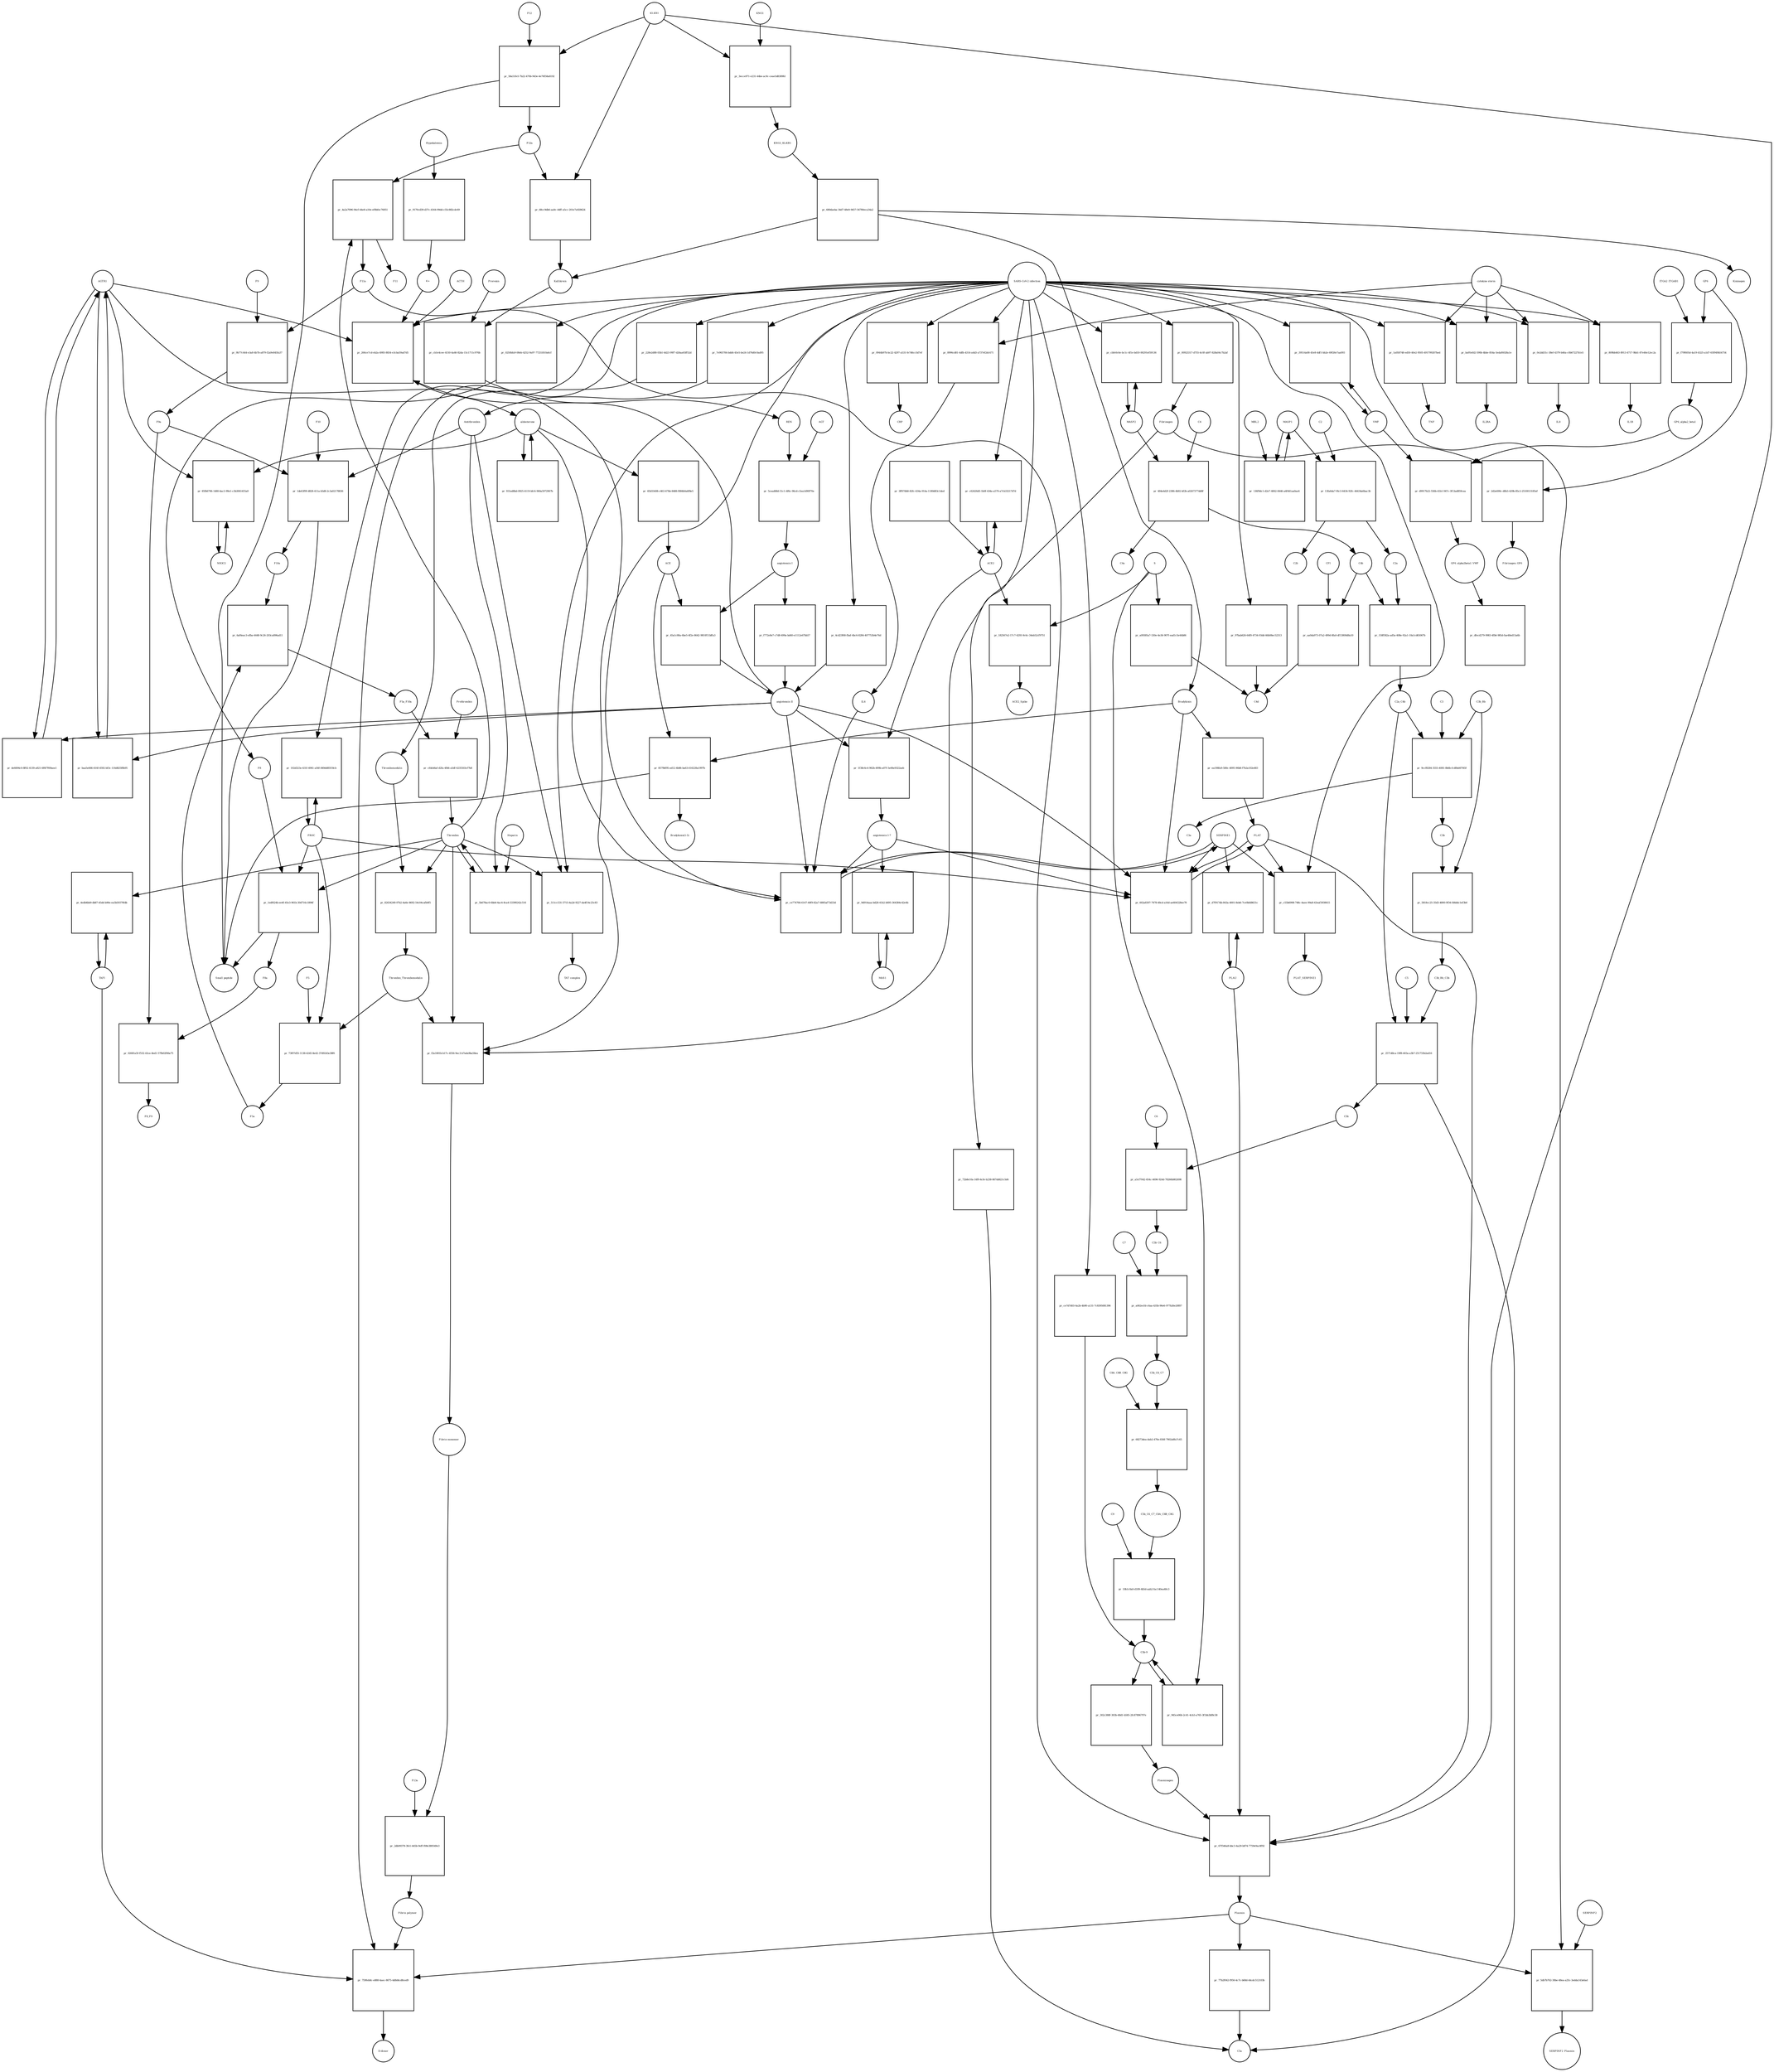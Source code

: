 strict digraph  {
F8 [annotation="urn_miriam_hgnc_3546|urn_miriam_taxonomy_9606", bipartite=0, cls=macromolecule, fontsize=4, label=F8, shape=circle];
"pr_1edf624b-ee4f-45e3-961b-30d716c1896f" [annotation="", bipartite=1, cls=process, fontsize=4, label="pr_1edf624b-ee4f-45e3-961b-30d716c1896f", shape=square];
"Small peptide" [annotation=urn_miriam_mesh_D010446, bipartite=0, cls=macromolecule, fontsize=4, label="Small peptide", shape=circle];
F8a [annotation="urn_miriam_hgnc.symbol_F8|urn_miriam_mesh_D015944|urn_miriam_taxonomy_9606", bipartite=0, cls=macromolecule, fontsize=4, label=F8a, shape=circle];
Thrombin [annotation="urn_miriam_hgnc_3535|urn_miriam_taxonomy_9606", bipartite=0, cls=macromolecule, fontsize=4, label=Thrombin, shape=circle];
PROC [annotation="urn_miriam_hgnc_9451|urn_miriam_taxonomy_9606", bipartite=0, cls=macromolecule, fontsize=4, label=PROC, shape=circle];
AGTR1 [annotation=urn_miriam_hgnc_336, bipartite=0, cls=macromolecule, fontsize=4, label=AGTR1, shape=circle];
"pr_de6694c0-8f02-4139-a821-6f6f7f69aee1" [annotation="", bipartite=1, cls=process, fontsize=4, label="pr_de6694c0-8f02-4139-a821-6f6f7f69aee1", shape=square];
"angiotensin II" [annotation="urn_miriam_obo.chebi_CHEBI%3A2718|urn_miriam_taxonomy_9606", bipartite=0, cls="simple chemical", fontsize=4, label="angiotensin II", shape=circle];
NR3C2 [annotation="", bipartite=0, cls=macromolecule, fontsize=4, label=NR3C2, shape=circle];
"pr_85fb6706-1480-4ac3-99e1-c3b3061455a9" [annotation="", bipartite=1, cls=process, fontsize=4, label="pr_85fb6706-1480-4ac3-99e1-c3b3061455a9", shape=square];
aldosterone [annotation="urn_miriam_obo.chebi_CHEBI%3A27584", bipartite=0, cls="simple chemical", fontsize=4, label=aldosterone, shape=circle];
"pr_931ed8bd-0925-4119-bfc6-960a5972967b" [annotation="", bipartite=1, cls=process, fontsize=4, label="pr_931ed8bd-0925-4119-bfc6-960a5972967b", shape=square];
SERPINE1 [annotation="", bipartite=0, cls=macromolecule, fontsize=4, label=SERPINE1, shape=circle];
"pr_ce774766-6147-40f9-82a7-6885af73d33d" [annotation="", bipartite=1, cls=process, fontsize=4, label="pr_ce774766-6147-40f9-82a7-6885af73d33d", shape=square];
"angiotensin I-7" [annotation="urn_miriam_obo.chebi_CHEBI%3A55438|urn_miriam_taxonomy_9606", bipartite=0, cls="simple chemical", fontsize=4, label="angiotensin I-7", shape=circle];
IL6 [annotation="urn_miriam_hgnc_6018|urn_miriam_taxonomy_9606", bipartite=0, cls=macromolecule, fontsize=4, label=IL6, shape=circle];
"pr_266ce7cd-eb2a-4985-8834-e3cba59ad7d5" [annotation="", bipartite=1, cls=process, fontsize=4, label="pr_266ce7cd-eb2a-4985-8834-e3cba59ad7d5", shape=square];
"SARS-CoV-2 infection" [annotation="urn_miriam_taxonomy_2697049|urn_miriam_mesh_D012327", bipartite=0, cls=phenotype, fontsize=4, label="SARS-CoV-2 infection", shape=circle];
"K+" [annotation="urn_miriam_obo.chebi_CHEBI%3A29103", bipartite=0, cls="simple chemical", fontsize=4, label="K+", shape=circle];
ACTH [annotation=urn_miriam_hgnc_9201, bipartite=0, cls="simple chemical", fontsize=4, label=ACTH, shape=circle];
"pr_4cd23f68-fbaf-4bc6-8284-407753b4e76d" [annotation="", bipartite=1, cls=process, fontsize=4, label="pr_4cd23f68-fbaf-4bc6-8284-407753b4e76d", shape=square];
Bradykinin [annotation="urn_miriam_obo.chebi_CHEBI%3A3165|urn_miriam_taxonomy_9606", bipartite=0, cls=macromolecule, fontsize=4, label=Bradykinin, shape=circle];
"pr_8579bf95-ed12-4b86-ba63-616228a1997b" [annotation="", bipartite=1, cls=process, fontsize=4, label="pr_8579bf95-ed12-4b86-ba63-616228a1997b", shape=square];
"Bradykinin(1-5)" [annotation="urn_miriam_mesh_C079000|urn_miriam_taxonomy_9606", bipartite=0, cls=macromolecule, fontsize=4, label="Bradykinin(1-5)", shape=circle];
ACE [annotation="urn_miriam_hgnc_2707|urn_miriam_taxonomy_9606", bipartite=0, cls=macromolecule, fontsize=4, label=ACE, shape=circle];
"pr_ea198fa9-580c-4095-96b8-f7b2a102e483" [annotation="", bipartite=1, cls=process, fontsize=4, label="pr_ea198fa9-580c-4095-96b8-f7b2a102e483", shape=square];
PLAT [annotation="urn_miriam_hgnc_9051|urn_miriam_taxonomy_9606", bipartite=0, cls=macromolecule, fontsize=4, label=PLAT, shape=circle];
"pr_baa5e666-616f-4592-bf3c-116d825f8b95" [annotation="", bipartite=1, cls=process, fontsize=4, label="pr_baa5e666-616f-4592-bf3c-116d825f8b95", shape=square];
MAS1 [annotation="", bipartite=0, cls=macromolecule, fontsize=4, label=MAS1, shape=circle];
"pr_9d914aaa-bd28-41b2-b695-364384c42e4b" [annotation="", bipartite=1, cls=process, fontsize=4, label="pr_9d914aaa-bd28-41b2-b695-364384c42e4b", shape=square];
Fibrinogen [annotation="urn_miriam_pubmed_19296670|urn_miriam_obo.go_GO%3A0005577|urn_miriam_hgnc_3661|urn_miriam_hgnc_3662|urn_miriam_hgnc_3694|urn_miriam_taxonomy_9606", bipartite=0, cls=complex, fontsize=4, label=Fibrinogen, shape=circle];
"pr_2d2e690c-d0b3-429b-85c2-2510013185ef" [annotation="", bipartite=1, cls=process, fontsize=4, label="pr_2d2e690c-d0b3-429b-85c2-2510013185ef", shape=square];
GP6 [annotation="urn_miriam_hgnc_HGNC%3A14388|urn_miriam_taxonomy_9606", bipartite=0, cls=macromolecule, fontsize=4, label=GP6, shape=circle];
Fibrinogen_GP6 [annotation="urn_miriam_pubmed_19296670|urn_miriam_obo.go_GO%3A0005577|urn_miriam_hgnc_HGNC%3A14388|urn_miriam_taxonomy_9606", bipartite=0, cls=complex, fontsize=4, label=Fibrinogen_GP6, shape=circle];
GP6_alpha2_beta1 [annotation="urn_miriam_pubmed_25051961|urn_miriam_taxonomy_10090|urn_miriam_hgnc_14338|urn_miriam_hgnc_6137|urn_miriam_hgnc_6153", bipartite=0, cls=complex, fontsize=4, label=GP6_alpha2_beta1, shape=circle];
"pr_d9917b22-556b-41b1-947c-3f13ad859cea" [annotation="", bipartite=1, cls=process, fontsize=4, label="pr_d9917b22-556b-41b1-947c-3f13ad859cea", shape=square];
VWF [annotation="urn_miriam_hgnc_12726|urn_miriam_taxonomy_9606", bipartite=0, cls=macromolecule, fontsize=4, label=VWF, shape=circle];
GP6_alpha2beta1_VWF [annotation="urn_miriam_pubmed_25051961|urn_miriam_taxonomy_10090|urn_miriam_hgnc_14338|urn_miriam_hgnc_6137|urn_miriam_hgnc_6153|urn_miriam_hgnc_12726", bipartite=0, cls=complex, fontsize=4, label=GP6_alpha2beta1_VWF, shape=circle];
"pr_f79f605d-4a19-4325-a1d7-65f949b54754" [annotation="", bipartite=1, cls=process, fontsize=4, label="pr_f79f605d-4a19-4325-a1d7-65f949b54754", shape=square];
ITGA2_ITGAB1 [annotation="urn_miriam_intact_EBI-16428357|urn_miriam_hgnc_6137|urn_miriam_hgnc_6153|urn_miriam_taxonomy_9606", bipartite=0, cls=complex, fontsize=4, label=ITGA2_ITGAB1, shape=circle];
"pr_dfecd279-9983-4fb6-985d-fae48ed15a6b" [annotation="", bipartite=1, cls="omitted process", fontsize=4, label="pr_dfecd279-9983-4fb6-985d-fae48ed15a6b", shape=square];
"Fibrin polymer" [annotation="urn_miriam_mesh_C465961|urn_miriam_taxonomy_9606", bipartite=0, cls=macromolecule, fontsize=4, label="Fibrin polymer", shape=circle];
"pr_759feb8c-e888-4aec-8675-4d8d4cd8ced9" [annotation="", bipartite=1, cls=process, fontsize=4, label="pr_759feb8c-e888-4aec-8675-4d8d4cd8ced9", shape=square];
"D-dimer" [annotation="urn_miriam_pubmed_19008457|urn_miriam_mesh_C036309|urn_miriam_taxonomy_9606", bipartite=0, cls=macromolecule, fontsize=4, label="D-dimer", shape=circle];
Plasmin [annotation="urn_miriam_hgnc.symbol_PLG|urn_miriam_mesh_D005341|urn_miriam_brenda_3.4.21.7|urn_miriam_taxonomy_9606", bipartite=0, cls=macromolecule, fontsize=4, label=Plasmin, shape=circle];
TAFI [annotation="urn_miriam_hgnc_1546|urn_miriam_taxonomy_9606", bipartite=0, cls=macromolecule, fontsize=4, label=TAFI, shape=circle];
"Fibrin monomer" [annotation="urn_miriam_mesh_C011468|urn_miriam_taxonomy_9606", bipartite=0, cls=macromolecule, fontsize=4, label="Fibrin monomer", shape=circle];
"pr_2db09378-3fe1-445b-9eff-f08e380549e3" [annotation="", bipartite=1, cls=process, fontsize=4, label="pr_2db09378-3fe1-445b-9eff-f08e380549e3", shape=square];
F13a [annotation="urn_miriam_hgnc.symbol_F13|urn_miriam_mesh_D026122|urn_miriam_brenda_2.3.2.13|urn_miriam_taxonomy_9606", bipartite=0, cls=macromolecule, fontsize=4, label=F13a, shape=circle];
"pr_1a058748-ed50-40e2-9505-491799207bed" [annotation="", bipartite=1, cls=process, fontsize=4, label="pr_1a058748-ed50-40e2-9505-491799207bed", shape=square];
TNF [annotation="urn_miriam_hgnc_11892|urn_miriam_taxonomy_9606", bipartite=0, cls=macromolecule, fontsize=4, label=TNF, shape=circle];
"cytokine storm" [annotation="urn_miriam_pubmed_2504360|urn_miriam_taxonomy_9606", bipartite=0, cls=phenotype, fontsize=4, label="cytokine storm", shape=circle];
"pr_77b2f042-f956-4c7c-b68d-44cdc512103b" [annotation="", bipartite=1, cls=process, fontsize=4, label="pr_77b2f042-f956-4c7c-b68d-44cdc512103b", shape=square];
C5a [annotation="urn_miriam_hgnc.symbol_C5|urn_miriam_mesh_D015936|urn_miriam_taxonomy_9606", bipartite=0, cls=macromolecule, fontsize=4, label=C5a, shape=circle];
"pr_302c388f-303b-48d1-b585-2fc87896797e" [annotation="", bipartite=1, cls=process, fontsize=4, label="pr_302c388f-303b-48d1-b585-2fc87896797e", shape=square];
Plasminogen [annotation="urn_miriam_hgnc_9071|urn_miriam_taxonomy_9606", bipartite=0, cls=macromolecule, fontsize=4, label=Plasminogen, shape=circle];
"C5b-9" [annotation="urn_miriam_obo.go_GO%3A0005579|urn_miriam_mesh_D015938|urn_miriam_mesh_D050776|urn_miriam_hgnc_1339|urn_miriam_hgnc_1346|urn_miriam_hgnc_1352|urn_miriam_hgnc_1353|urn_miriam_hgnc_1354|urn_miriam_hgnc_1358|urn_miriam_taxonomy_9606", bipartite=0, cls=complex, fontsize=4, label="C5b-9", shape=circle];
C2 [annotation="urn_miriam_hgnc_1248|urn_miriam_taxonomy_9606", bipartite=0, cls=macromolecule, fontsize=4, label=C2, shape=circle];
"pr_13fa6da7-f6c3-4434-92fc-44434a6bac3b" [annotation="", bipartite=1, cls=process, fontsize=4, label="pr_13fa6da7-f6c3-4434-92fc-44434a6bac3b", shape=square];
C2a [annotation="urn_miriam_hgnc.symbol_C2|urn_miriam_mesh_D050678|urn_miriam_taxonomy_9606", bipartite=0, cls=macromolecule, fontsize=4, label=C2a, shape=circle];
C2b [annotation="urn_miriam_hgnc.symbol_C2|urn_miriam_mesh_D050679|urn_miriam_taxonomy_9606", bipartite=0, cls=macromolecule, fontsize=4, label=C2b, shape=circle];
MASP1 [annotation="urn_miriam_hgnc_6901|urn_miriam_taxonomy_9606", bipartite=0, cls=macromolecule, fontsize=4, label=MASP1, shape=circle];
"pr_ba95efd2-590b-4bbe-854a-5edaf6028a1e" [annotation="", bipartite=1, cls=process, fontsize=4, label="pr_ba95efd2-590b-4bbe-854a-5edaf6028a1e", shape=square];
IL2RA [annotation="urn_miriam_hgnc_6008|urn_miriam_taxonomy_9606", bipartite=0, cls=macromolecule, fontsize=4, label=IL2RA, shape=circle];
"pr_0e2dd31c-38ef-4379-b46a-c0b67227b1e5" [annotation="", bipartite=1, cls=process, fontsize=4, label="pr_0e2dd31c-38ef-4379-b46a-c0b67227b1e5", shape=square];
IL8 [annotation="urn_miriam_hgnc_6025|urn_miriam_taxonomy_9606", bipartite=0, cls=macromolecule, fontsize=4, label=IL8, shape=circle];
"pr_72b8e10a-16f9-4cfe-b238-867dd621c5d4" [annotation="", bipartite=1, cls=process, fontsize=4, label="pr_72b8e10a-16f9-4cfe-b238-867dd621c5d4", shape=square];
"pr_8996cd81-4dfb-4314-a4d3-a737ef2dc471" [annotation="", bipartite=1, cls=process, fontsize=4, label="pr_8996cd81-4dfb-4314-a4d3-a737ef2dc471", shape=square];
"pr_809bb463-8913-4717-9bb1-87e46e12ec2a" [annotation="", bipartite=1, cls=process, fontsize=4, label="pr_809bb463-8913-4717-9bb1-87e46e12ec2a", shape=square];
IL1B [annotation="urn_miriam_hgnc_5992|urn_miriam_taxonomy_9606", bipartite=0, cls=macromolecule, fontsize=4, label=IL1B, shape=circle];
Prorenin [annotation="urn_miriam_hgnc_9958|urn_miriam_taxonomy_9606", bipartite=0, cls=macromolecule, fontsize=4, label=Prorenin, shape=circle];
"pr_cb1e4cee-4150-4a46-82da-15c1711c976b" [annotation="", bipartite=1, cls=process, fontsize=4, label="pr_cb1e4cee-4150-4a46-82da-15c1711c976b", shape=square];
REN [annotation="urn_miriam_hgnc.symbol_REN|urn_miriam_taxonomy_9606", bipartite=0, cls=macromolecule, fontsize=4, label=REN, shape=circle];
Kallikrein [annotation="urn_miriam_hgnc.symbol_KLKB1|urn_miriam_mesh_D020842|urn_miriam_brenda_3.4.21.34|urn_miriam_taxonomy_9606", bipartite=0, cls=macromolecule, fontsize=4, label=Kallikrein, shape=circle];
KLKB1 [annotation="urn_miriam_hgnc_6371|urn_miriam_taxonomy_9606", bipartite=0, cls=macromolecule, fontsize=4, label=KLKB1, shape=circle];
"pr_68cc9db6-aa0c-44ff-a5cc-201e7a928624" [annotation="", bipartite=1, cls=process, fontsize=4, label="pr_68cc9db6-aa0c-44ff-a5cc-201e7a928624", shape=square];
F12a [annotation="urn_miriam_hgnc.symbol_F12|urn_miriam_mesh_D015956|urn_miriam_brenda_3.4.21.38|urn_miriam_taxonomy_9606", bipartite=0, cls=macromolecule, fontsize=4, label=F12a, shape=circle];
"pr_228e2d88-03b1-4d23-99f7-d26aa65ff52d" [annotation="", bipartite=1, cls=process, fontsize=4, label="pr_228e2d88-03b1-4d23-99f7-d26aa65ff52d", shape=square];
Thrombomodulin [annotation="urn_miriam_hgnc_11784|urn_miriam_taxonomy_9606", bipartite=0, cls=macromolecule, fontsize=4, label=Thrombomodulin, shape=circle];
"pr_5db7b762-30be-48ea-a25c-3edda143a6ad" [annotation="", bipartite=1, cls=process, fontsize=4, label="pr_5db7b762-30be-48ea-a25c-3edda143a6ad", shape=square];
SERPINF2 [annotation="urn_miriam_hgnc_9075|urn_miriam_taxonomy_9606", bipartite=0, cls=macromolecule, fontsize=4, label=SERPINF2, shape=circle];
SERPINF2_Plasmin [annotation="urn_miriam_pubmed_2437112|urn_miriam_biogrid_314240|urn_miriam_hgnc_9075|urn_miriam_mesh_D005341|urn_miriam_taxonomy_9606", bipartite=0, cls=complex, fontsize=4, label=SERPINF2_Plasmin, shape=circle];
"pr_97bab626-64f0-4734-93dd-66b08ec52313" [annotation="", bipartite=1, cls=process, fontsize=4, label="pr_97bab626-64f0-4734-93dd-66b08ec52313", shape=square];
C4d [annotation="urn_miriam_hgnc.symbol_C4b|urn_miriam_mesh_C032261|urn_miriam_taxonomy_9606", bipartite=0, cls=macromolecule, fontsize=4, label=C4d, shape=circle];
"pr_ce7d7d03-6a2b-4b90-a131-7c8395081396" [annotation="", bipartite=1, cls=process, fontsize=4, label="pr_ce7d7d03-6a2b-4b90-a131-7c8395081396", shape=square];
"pr_102d323e-431f-4961-a56f-849dd85f18cb" [annotation="", bipartite=1, cls=process, fontsize=4, label="pr_102d323e-431f-4961-a56f-849dd85f18cb", shape=square];
"pr_39514a08-45e8-4df1-bb2e-69f26e7aa093" [annotation="", bipartite=1, cls=process, fontsize=4, label="pr_39514a08-45e8-4df1-bb2e-69f26e7aa093", shape=square];
"pr_0944b97b-bc22-4297-a531-fe7d6cc5d7ef" [annotation="", bipartite=1, cls=process, fontsize=4, label="pr_0944b97b-bc22-4297-a531-fe7d6cc5d7ef", shape=square];
CRP [annotation="urn_miriam_hgnc_2367|urn_miriam_taxonomy_9606", bipartite=0, cls=macromolecule, fontsize=4, label=CRP, shape=circle];
"pr_945ce06b-2c41-4cb3-a765-3f1bb3bf8c58" [annotation="", bipartite=1, cls=process, fontsize=4, label="pr_945ce06b-2c41-4cb3-a765-3f1bb3bf8c58", shape=square];
S [annotation="urn_miriam_uniprot_P0DTC2|urn_miriam_uniprot_P59594|urn_miriam_taxonomy_2697049", bipartite=0, cls=macromolecule, fontsize=4, label=S, shape=circle];
"pr_a09385a7-530e-4e36-907f-ead1c5e44b86" [annotation="", bipartite=1, cls=process, fontsize=4, label="pr_a09385a7-530e-4e36-907f-ead1c5e44b86", shape=square];
"pr_1f38c6c4-962b-499b-a07f-5e06e9322aeb" [annotation="", bipartite=1, cls=process, fontsize=4, label="pr_1f38c6c4-962b-499b-a07f-5e06e9322aeb", shape=square];
ACE2 [annotation="urn_miriam_hgnc_13557|urn_miriam_taxonomy_9606", bipartite=0, cls=macromolecule, fontsize=4, label=ACE2, shape=circle];
"pr_3ff07db8-82fc-434a-914a-1180d83c1ded" [annotation="", bipartite=1, cls=process, fontsize=4, label="pr_3ff07db8-82fc-434a-914a-1180d83c1ded", shape=square];
"pr_182567e2-17c7-4293-9c6c-34eb52cf9751" [annotation="", bipartite=1, cls=process, fontsize=4, label="pr_182567e2-17c7-4293-9c6c-34eb52cf9751", shape=square];
ACE2_Spike [annotation="urn_miriam_pdb_6CS2|urn_miriam_hgnc_13557|urn_miriam_uniprot_P0DTC2|urn_miriam_taxonomy_9606|urn_miriam_taxonomy_2697049", bipartite=0, cls=complex, fontsize=4, label=ACE2_Spike, shape=circle];
"pr_c62426d5-1b0f-434e-a570-a7cb33217d7d" [annotation="", bipartite=1, cls=process, fontsize=4, label="pr_c62426d5-1b0f-434e-a570-a7cb33217d7d", shape=square];
"pr_7e965784-bdd4-45e5-be24-1d76d0c0ad95" [annotation="", bipartite=1, cls=process, fontsize=4, label="pr_7e965784-bdd4-45e5-be24-1d76d0c0ad95", shape=square];
Antithrombin [annotation="urn_miriam_hgnc_775|urn_miriam_taxonomy_9606", bipartite=0, cls=macromolecule, fontsize=4, label=Antithrombin, shape=circle];
"pr_0250bfa9-08eb-4252-9a97-77251810a6cf" [annotation="", bipartite=1, cls=process, fontsize=4, label="pr_0250bfa9-08eb-4252-9a97-77251810a6cf", shape=square];
C4b [annotation="urn_miriam_hgnc_1324|urn_miriam_taxonomy_9606", bipartite=0, cls=macromolecule, fontsize=4, label=C4b, shape=circle];
"pr_aa0da973-07a2-499d-8fa0-df13800d8a10" [annotation="", bipartite=1, cls=process, fontsize=4, label="pr_aa0da973-07a2-499d-8fa0-df13800d8a10", shape=square];
CFI [annotation="urn_miriam_hgnc_2771|urn_miriam_taxonomy_9606", bipartite=0, cls=macromolecule, fontsize=4, label=CFI, shape=circle];
C3b [annotation="urn_miriam_hgnc.symbol_C3|urn_miriam_mesh_D003179|urn_miriam_taxonomy_9606", bipartite=0, cls=macromolecule, fontsize=4, label=C3b, shape=circle];
"pr_5818cc25-35d3-4800-9f34-fd6ddc1ef3b0" [annotation="", bipartite=1, cls=process, fontsize=4, label="pr_5818cc25-35d3-4800-9f34-fd6ddc1ef3b0", shape=square];
C3b_Bb [annotation="urn_miriam_pubmed_12440962|urn_miriam_brenda_3.4.21.47|urn_miriam_mesh_D051561|urn_miriam_mesh_D003179|urn_miriam_hgnc_1037|urn_miriam_taxonomy_9606", bipartite=0, cls=complex, fontsize=4, label=C3b_Bb, shape=circle];
C3b_Bb_C3b [annotation="urn_miriam_pubmed_12440962|urn_miriam_brenda_34.4.21.47|urn_miriam_mesh_D051566|urn_miriam_mesh_D003179|urn_miriam_hgnc_1037|urn_miriam_taxonomy_9606", bipartite=0, cls=complex, fontsize=4, label=C3b_Bb_C3b, shape=circle];
"pr_158f582a-ad5a-408e-92a1-10a1cd65067b" [annotation="", bipartite=1, cls=process, fontsize=4, label="pr_158f582a-ad5a-408e-92a1-10a1cd65067b", shape=square];
C2a_C4b [annotation="urn_miriam_mesh_D051574|urn_miriam_brenda_3.4.21.43|urn_miriam_mesh_D050678|urn_miriam_hgnc_1324|urn_miriam_taxonomy_9606", bipartite=0, cls=complex, fontsize=4, label=C2a_C4b, shape=circle];
C4 [annotation="urn_miriam_mesh_D00318|urn_miriam_taxonomy_9606", bipartite=0, cls=macromolecule, fontsize=4, label=C4, shape=circle];
"pr_484e4d2f-2386-4b92-bf2b-a0267377dd8f" [annotation="", bipartite=1, cls=process, fontsize=4, label="pr_484e4d2f-2386-4b92-bf2b-a0267377dd8f", shape=square];
C4a [annotation="urn_miriam_hgnc_1323|urn_miriam_taxonomy_9606", bipartite=0, cls=macromolecule, fontsize=4, label=C4a, shape=circle];
MASP2 [annotation="urn_miriam_hgnc_6902|urn_miriam_taxonomy_9606", bipartite=0, cls=macromolecule, fontsize=4, label=MASP2, shape=circle];
"pr_136f9dc1-d2e7-4062-8446-a4f441aa0ae4" [annotation="", bipartite=1, cls=process, fontsize=4, label="pr_136f9dc1-d2e7-4062-8446-a4f441aa0ae4", shape=square];
MBL2 [annotation="urn_miriam_hgnc_6902|urn_miriam_taxonomy_9606", bipartite=0, cls=macromolecule, fontsize=4, label=MBL2, shape=circle];
"pr_cbfe0c6e-bc1c-4f1e-bd10-00291ef59136" [annotation="", bipartite=1, cls=process, fontsize=4, label="pr_cbfe0c6e-bc1c-4f1e-bd10-00291ef59136", shape=square];
PLAU [annotation="urn_miriam_hgnc_9052|urn_miriam_taxonomy_9606", bipartite=0, cls=macromolecule, fontsize=4, label=PLAU, shape=circle];
"pr_d7f917db-843a-4001-8eb6-7ce0bfd8631c" [annotation="", bipartite=1, cls=process, fontsize=4, label="pr_d7f917db-843a-4001-8eb6-7ce0bfd8631c", shape=square];
C5b_C6_C7_C8A_C8B_C8G [annotation="urn_miriam_pubmed_28630159|urn_miriam_mesh_C042295|urn_miriam_mesh_D050776|urn_miriam_hgnc_1339|urn_miriam_hgnc_1352|urn_miriam_hgnc_1353|urn_miriam_hgnc_1354|urn_miriam_taxonomy_9606", bipartite=0, cls=complex, fontsize=4, label=C5b_C6_C7_C8A_C8B_C8G, shape=circle];
"pr_10b1c0a0-d189-4b5d-aab2-fac140ea40c3" [annotation="", bipartite=1, cls=process, fontsize=4, label="pr_10b1c0a0-d189-4b5d-aab2-fac140ea40c3", shape=square];
C9 [annotation="urn_miriam_hgnc_1358|urn_miriam_taxonomy_9606", bipartite=0, cls=macromolecule, fontsize=4, label=C9, shape=circle];
C5b_C6_C7 [annotation="urn_miriam_pubmed_28630159|urn_miriam_mesh_C037453|urn_miriam_mesh_D050776|urn_miriam_hgnc_1339|urn_miriam_hgnc_1346|urn_miriam_taxonomy_9606", bipartite=0, cls=complex, fontsize=4, label=C5b_C6_C7, shape=circle];
"pr_68273dea-dab2-470e-836f-7902a8fa7c65" [annotation="", bipartite=1, cls=process, fontsize=4, label="pr_68273dea-dab2-470e-836f-7902a8fa7c65", shape=square];
C8A_C8B_C8G [annotation="urn_miriam_mesh_D003185|urn_miriam_hgnc_1353|urn_miriam_hgnc_1352|urn_miriam_hgnc_1354|urn_miriam_taxonomy_9606", bipartite=0, cls=complex, fontsize=4, label=C8A_C8B_C8G, shape=circle];
C5b_C6 [annotation="urn_miriam_mesh_C050974|urn_miriam_mesh_D050776|urn_miriam_hgnc_1339|urn_miriam_taxonomy_9606", bipartite=0, cls=complex, fontsize=4, label=C5b_C6, shape=circle];
"pr_a002ecfd-c6aa-435b-96e6-977b26e20f87" [annotation="", bipartite=1, cls=process, fontsize=4, label="pr_a002ecfd-c6aa-435b-96e6-977b26e20f87", shape=square];
C7 [annotation="urn_miriam_hgnc_HGNC%3A1346|urn_miriam_taxonomy_9606", bipartite=0, cls=macromolecule, fontsize=4, label=C7, shape=circle];
C5b [annotation="urn_miriam_hgnc.symbol_C5|urn_miriam_mesh_D050776|urn_miriam_taxonomy_9606", bipartite=0, cls=macromolecule, fontsize=4, label=C5b, shape=circle];
"pr_a5cf7042-654c-4696-924d-78266b802698" [annotation="", bipartite=1, cls=process, fontsize=4, label="pr_a5cf7042-654c-4696-924d-78266b802698", shape=square];
C6 [annotation="urn_miriam_hgnc_1339|urn_miriam_taxonomy_9606", bipartite=0, cls=macromolecule, fontsize=4, label=C6, shape=circle];
C5 [annotation="urn_miriam_hgnc_1331|urn_miriam_taxonomy_9606", bipartite=0, cls=macromolecule, fontsize=4, label=C5, shape=circle];
"pr_257148ca-19f8-403a-a3b7-251733b2ad16" [annotation="", bipartite=1, cls=process, fontsize=4, label="pr_257148ca-19f8-403a-a3b7-251733b2ad16", shape=square];
C3 [annotation="urn_miriam_hgnc_1318|urn_miriam_taxonomy_9606", bipartite=0, cls=macromolecule, fontsize=4, label=C3, shape=circle];
"pr_9ccf8284-3555-4081-8b6b-fcd0bd47f45f" [annotation="", bipartite=1, cls=process, fontsize=4, label="pr_9ccf8284-3555-4081-8b6b-fcd0bd47f45f", shape=square];
C3a [annotation="urn_miriam_hgnc.symbol_C3|urn_miriam_mesh_D015926|urn_miriam_taxonomy_9606", bipartite=0, cls=macromolecule, fontsize=4, label=C3a, shape=circle];
"pr_82634249-07b2-4a6e-8692-54c04cafb0f5" [annotation="", bipartite=1, cls=process, fontsize=4, label="pr_82634249-07b2-4a6e-8692-54c04cafb0f5", shape=square];
Thrombin_Thrombomodulin [annotation="urn_miriam_pubmed_6282863|urn_miriam_taxonomy_9986|urn_miriam_biogrid_283352|urn_miriam_mesh_D013917|urn_miriam_hgnc_11784", bipartite=0, cls=complex, fontsize=4, label=Thrombin_Thrombomodulin, shape=circle];
"pr_f2a1801b-b17c-4556-9ec3-b7ada9ba58ea" [annotation="", bipartite=1, cls=process, fontsize=4, label="pr_f2a1801b-b17c-4556-9ec3-b7ada9ba58ea", shape=square];
KNG1_KLKB1 [annotation="urn_miriam_pubmed_17598838|urn_miriam_intact_EBI-10087151|urn_miriam_hgnc_6371|urn_miriam_hgnc_6383|urn_miriam_taxonomy_9606", bipartite=0, cls=complex, fontsize=4, label=KNG1_KLKB1, shape=circle];
"pr_680daeba-34d7-48e9-9457-56780eca34a2" [annotation="", bipartite=1, cls=process, fontsize=4, label="pr_680daeba-34d7-48e9-9457-56780eca34a2", shape=square];
Kininogen [annotation="urn_miriam_hgnc.symbol_KNG1|urn_miriam_mesh_D019679|urn_miriam_taxonomy_9606", bipartite=0, cls=macromolecule, fontsize=4, label=Kininogen, shape=circle];
"pr_00923317-d755-4c0f-ab97-828a04c7b2af" [annotation="", bipartite=1, cls=process, fontsize=4, label="pr_00923317-d755-4c0f-ab97-828a04c7b2af", shape=square];
"angiotensin I" [annotation="urn_miriam_obo.chebi_CHEBI%3A2718|urn_miriam_taxonomy_9606", bipartite=0, cls="simple chemical", fontsize=4, label="angiotensin I", shape=circle];
"pr_f772e8e7-c7d8-499a-bd40-e1112e67bb57" [annotation="", bipartite=1, cls=process, fontsize=4, label="pr_f772e8e7-c7d8-499a-bd40-e1112e67bb57", shape=square];
"pr_c55b6998-748c-4aee-99a8-43eaf3938615" [annotation="", bipartite=1, cls=process, fontsize=4, label="pr_c55b6998-748c-4aee-99a8-43eaf3938615", shape=square];
PLAT_SERPINE1 [annotation="urn_miriam_pubmed_22449964|urn_miriam_intact_EBI-7800882|urn_miriam_hgnc_9051|urn_miriam_hgnc_8593|urn_miriam_taxonomy_9606", bipartite=0, cls=complex, fontsize=4, label=PLAT_SERPINE1, shape=circle];
"pr_4edb4bb9-db87-45dd-b90e-ea5b59370fdb" [annotation="", bipartite=1, cls=process, fontsize=4, label="pr_4edb4bb9-db87-45dd-b90e-ea5b59370fdb", shape=square];
"pr_602a8307-7478-48cd-a16d-ae604328ee78" [annotation="", bipartite=1, cls=process, fontsize=4, label="pr_602a8307-7478-48cd-a16d-ae604328ee78", shape=square];
"pr_511cc531-5715-4a2d-9227-da4f14c25c83" [annotation="", bipartite=1, cls=process, fontsize=4, label="pr_511cc531-5715-4a2d-9227-da4f14c25c83", shape=square];
"TAT complex" [annotation="urn_miriam_pubmed_22930518|urn_miriam_mesh_C046193|urn_miriam_mesh_D013917|urn_miriam_hgnc_775|urn_miriam_taxonomy_9606", bipartite=0, cls=complex, fontsize=4, label="TAT complex", shape=circle];
"pr_67f546a8-bbc3-4a29-b874-7759e9ac8f92" [annotation="", bipartite=1, cls=process, fontsize=4, label="pr_67f546a8-bbc3-4a29-b874-7759e9ac8f92", shape=square];
F11a [annotation="urn_miriam_hgnc.symbol_F11|urn_miriam_mesh_D015945|urn_miriam_brenda_3.4.21.27|urn_miriam_taxonomy_9606", bipartite=0, cls=macromolecule, fontsize=4, label=F11a, shape=circle];
"pr_5b678ac0-6bb4-4ac4-8ca4-53399242c516" [annotation="", bipartite=1, cls=process, fontsize=4, label="pr_5b678ac0-6bb4-4ac4-8ca4-53399242c516", shape=square];
Heparin [annotation="urn_miriam_pubmed_708377|urn_miriam_obo.chebi_CHEBI%3A28304|urn_miriam_taxonomy_9606", bipartite=0, cls="simple chemical", fontsize=4, label=Heparin, shape=circle];
Prothrombin [annotation="urn_miriam_hgnc_3535|urn_miriam_taxonomy_9606", bipartite=0, cls=macromolecule, fontsize=4, label=Prothrombin, shape=circle];
"pr_cfdeb6af-d2fa-4fb6-a5df-6235503cf7b8" [annotation="", bipartite=1, cls=process, fontsize=4, label="pr_cfdeb6af-d2fa-4fb6-a5df-6235503cf7b8", shape=square];
F5a_F10a [annotation="urn_miriam_pubmed_2303476|urn_miriam_mesh_C022475|urn_miriam_mesh_D15943|urn_miriam_mesh_D015951|urn_miriam_taxonomy_9606", bipartite=0, cls=complex, fontsize=4, label=F5a_F10a, shape=circle];
F10a [annotation="urn_miriam_hgnc.symbol_F10|urn_miriam_mesh_D015951|urn_miriam_brenda_3.4.21.6|urn_miriam_taxonomy_9606", bipartite=0, cls=macromolecule, fontsize=4, label=F10a, shape=circle];
"pr_6af6eac3-efba-4448-9c26-203ca896ad11" [annotation="", bipartite=1, cls=process, fontsize=4, label="pr_6af6eac3-efba-4448-9c26-203ca896ad11", shape=square];
F5a [annotation="urn_miriam_hgnc.symbol_F5|urn_miriam_mesh_D015943|urn_miriam_taxonomy_9606", bipartite=0, cls=macromolecule, fontsize=4, label=F5a, shape=circle];
F5 [annotation="urn_miriam_hgnc_3541|urn_miriam_taxonomy_9606", bipartite=0, cls=macromolecule, fontsize=4, label=F5, shape=circle];
"pr_73f07d55-1138-4245-8e42-37d9243e38f6" [annotation="", bipartite=1, cls=process, fontsize=4, label="pr_73f07d55-1138-4245-8e42-37d9243e38f6", shape=square];
F9a [annotation="urn_miriam_hgnc.symbol_F9|urn_miriam_mesh_D015949|urn_miriam_taxonomy_9606", bipartite=0, cls=macromolecule, fontsize=4, label=F9a, shape=circle];
"pr_02681a5f-f532-43ce-8ed1-57fb02f06a75" [annotation="", bipartite=1, cls=process, fontsize=4, label="pr_02681a5f-f532-43ce-8ed1-57fb02f06a75", shape=square];
F8_F9 [annotation="urn_miriam_pubmed_22471307|urn_miriam_hgnc_3546|urn_miriam_hgnc_35531|urn_miriam_intact_EBI-11621595|urn_miriam_taxonomy_9606", bipartite=0, cls=complex, fontsize=4, label=F8_F9, shape=circle];
F9 [annotation="urn_miriam_hgnc_35531|urn_miriam_taxonomy_9606", bipartite=0, cls=macromolecule, fontsize=4, label=F9, shape=circle];
"pr_9b77c444-e3a8-4b7b-a879-f2a9e845fa37" [annotation="", bipartite=1, cls=process, fontsize=4, label="pr_9b77c444-e3a8-4b7b-a879-f2a9e845fa37", shape=square];
"pr_3ecce971-e231-44be-ac9c-ceae5d8389fd" [annotation="", bipartite=1, cls=process, fontsize=4, label="pr_3ecce971-e231-44be-ac9c-ceae5d8389fd", shape=square];
KNG1 [annotation="urn_miriam_hgnc.symbol_6383|urn_miriam_taxonomy_9606", bipartite=0, cls=macromolecule, fontsize=4, label=KNG1, shape=circle];
"pr_4a2a7096-94cf-44e8-a10e-ef0bfec76051" [annotation="", bipartite=1, cls=process, fontsize=4, label="pr_4a2a7096-94cf-44e8-a10e-ef0bfec76051", shape=square];
F11 [annotation="urn_miriam_hgnc_3529|urn_miriam_taxonomy_9606", bipartite=0, cls=macromolecule, fontsize=4, label=F11, shape=circle];
F12 [annotation="urn_miriam_hgnc_3530|urn_miriam_taxonomy_9606", bipartite=0, cls=macromolecule, fontsize=4, label=F12, shape=circle];
"pr_58a51fe5-7b22-470b-943e-4e76f58a8192" [annotation="", bipartite=1, cls=process, fontsize=4, label="pr_58a51fe5-7b22-470b-943e-4e76f58a8192", shape=square];
"pr_45a1c80a-6be5-4f2e-8642-9810f11bffa3" [annotation="", bipartite=1, cls=process, fontsize=4, label="pr_45a1c80a-6be5-4f2e-8642-9810f11bffa3", shape=square];
F10 [annotation="urn_miriam_hgnc_3528|urn_miriam_taxonomy_9606", bipartite=0, cls=macromolecule, fontsize=4, label=F10, shape=circle];
"pr_1de63f9f-d828-411a-b5d8-2c3a02178836" [annotation="", bipartite=1, cls=process, fontsize=4, label="pr_1de63f9f-d828-411a-b5d8-2c3a02178836", shape=square];
AGT [annotation="urn_miriam_hgnc_333|urn_miriam_taxonomy_9606", bipartite=0, cls=macromolecule, fontsize=4, label=AGT, shape=circle];
"pr_5cead68d-51c1-4f6c-96cd-c5ea1d90f70e" [annotation="", bipartite=1, cls=process, fontsize=4, label="pr_5cead68d-51c1-4f6c-96cd-c5ea1d90f70e", shape=square];
"pr_45b55408-c463-47bb-8488-f884b0a6f8e5" [annotation="", bipartite=1, cls=process, fontsize=4, label="pr_45b55408-c463-47bb-8488-f884b0a6f8e5", shape=square];
"pr_9170cd39-d37c-4164-99dd-c55c882cdc69" [annotation="", bipartite=1, cls=process, fontsize=4, label="pr_9170cd39-d37c-4164-99dd-c55c882cdc69", shape=square];
Hypokalemia [annotation="urn_miriam_mesh_D007008|urn_miriam_taxonomy_9606", bipartite=0, cls=phenotype, fontsize=4, label=Hypokalemia, shape=circle];
F8 -> "pr_1edf624b-ee4f-45e3-961b-30d716c1896f"  [annotation="", interaction_type=consumption];
"pr_1edf624b-ee4f-45e3-961b-30d716c1896f" -> "Small peptide"  [annotation="", interaction_type=production];
"pr_1edf624b-ee4f-45e3-961b-30d716c1896f" -> F8a  [annotation="", interaction_type=production];
F8a -> "pr_02681a5f-f532-43ce-8ed1-57fb02f06a75"  [annotation="", interaction_type=consumption];
Thrombin -> "pr_1edf624b-ee4f-45e3-961b-30d716c1896f"  [annotation="urn_miriam_pubmed_15746105|urn_miriam_taxonomy_9606", interaction_type=catalysis];
Thrombin -> "pr_82634249-07b2-4a6e-8692-54c04cafb0f5"  [annotation="", interaction_type=consumption];
Thrombin -> "pr_f2a1801b-b17c-4556-9ec3-b7ada9ba58ea"  [annotation="urn_miriam_pubmed_6282863|urn_miriam_pubmed_28228446|urn_miriam_pubmed_2117226|urn_miriam_taxonomy_9606", interaction_type=catalysis];
Thrombin -> "pr_4edb4bb9-db87-45dd-b90e-ea5b59370fdb"  [annotation="urn_miriam_pubmed_23809134|urn_miriam_taxonomy_9823", interaction_type=catalysis];
Thrombin -> "pr_511cc531-5715-4a2d-9227-da4f14c25c83"  [annotation="", interaction_type=consumption];
Thrombin -> "pr_5b678ac0-6bb4-4ac4-8ca4-53399242c516"  [annotation="", interaction_type=consumption];
Thrombin -> "pr_4a2a7096-94cf-44e8-a10e-ef0bfec76051"  [annotation="urn_miriam_pubmed_21304106|urn_miriam_pubmed_8631976|urn_miriam_taxonomy_9606", interaction_type=catalysis];
PROC -> "pr_1edf624b-ee4f-45e3-961b-30d716c1896f"  [annotation="urn_miriam_pubmed_15746105|urn_miriam_taxonomy_9606", interaction_type=inhibition];
PROC -> "pr_102d323e-431f-4961-a56f-849dd85f18cb"  [annotation="", interaction_type=consumption];
PROC -> "pr_602a8307-7478-48cd-a16d-ae604328ee78"  [annotation="urn_miriam_pubmed_10373228|urn_miriam_pubmed_3124286|urn_miriam_taxonomy_9606|urn_miriam_pubmed_12091055|urn_miriam_pubmed_3096399", interaction_type=inhibition];
PROC -> "pr_73f07d55-1138-4245-8e42-37d9243e38f6"  [annotation="urn_miriam_pubmed_6282863|urn_miriam_pubmed_6572921|urn_miriam_pubmed_2322551|urn_miriam_taxonomy_9606", interaction_type=inhibition];
AGTR1 -> "pr_de6694c0-8f02-4139-a821-6f6f7f69aee1"  [annotation="", interaction_type=consumption];
AGTR1 -> "pr_85fb6706-1480-4ac3-99e1-c3b3061455a9"  [annotation="urn_miriam_pubmed_21349712|urn_miriam_taxonomy_10116|urn_miriam_pubmed_7045029|urn_miriam_taxonomy_10090", interaction_type=catalysis];
AGTR1 -> "pr_ce774766-6147-40f9-82a7-6885af73d33d"  [annotation="urn_miriam_pubmed_2091055|urn_miriam_taxonomy_9606|urn_miriam_pubmed_8034668|urn_miriam_pubmed_20591974|urn_miriam_pubmed_11983698", interaction_type=catalysis];
AGTR1 -> "pr_266ce7cd-eb2a-4985-8834-e3cba59ad7d5"  [annotation="urn_miriam_pubmed_8404594|urn_miriam_taxonomy_9606|urn_miriam_pubmed_173529|urn_miriam_taxonomy_9615|urn_miriam_pubmed_32565254", interaction_type=catalysis];
AGTR1 -> "pr_baa5e666-616f-4592-bf3c-116d825f8b95"  [annotation="", interaction_type=consumption];
"pr_de6694c0-8f02-4139-a821-6f6f7f69aee1" -> AGTR1  [annotation="", interaction_type=production];
"angiotensin II" -> "pr_de6694c0-8f02-4139-a821-6f6f7f69aee1"  [annotation="", interaction_type=stimulation];
"angiotensin II" -> "pr_ce774766-6147-40f9-82a7-6885af73d33d"  [annotation="urn_miriam_pubmed_2091055|urn_miriam_taxonomy_9606|urn_miriam_pubmed_8034668|urn_miriam_pubmed_20591974|urn_miriam_pubmed_11983698", interaction_type=catalysis];
"angiotensin II" -> "pr_266ce7cd-eb2a-4985-8834-e3cba59ad7d5"  [annotation="urn_miriam_pubmed_8404594|urn_miriam_taxonomy_9606|urn_miriam_pubmed_173529|urn_miriam_taxonomy_9615|urn_miriam_pubmed_32565254", interaction_type=catalysis];
"angiotensin II" -> "pr_baa5e666-616f-4592-bf3c-116d825f8b95"  [annotation="urn_miriam_pubmed_8158359|urn_miriam_taxonomy_9606", interaction_type=stimulation];
"angiotensin II" -> "pr_1f38c6c4-962b-499b-a07f-5e06e9322aeb"  [annotation="", interaction_type=consumption];
"angiotensin II" -> "pr_602a8307-7478-48cd-a16d-ae604328ee78"  [annotation="urn_miriam_pubmed_10373228|urn_miriam_pubmed_3124286|urn_miriam_taxonomy_9606|urn_miriam_pubmed_12091055|urn_miriam_pubmed_3096399", interaction_type=catalysis];
NR3C2 -> "pr_85fb6706-1480-4ac3-99e1-c3b3061455a9"  [annotation="", interaction_type=consumption];
"pr_85fb6706-1480-4ac3-99e1-c3b3061455a9" -> NR3C2  [annotation="", interaction_type=production];
aldosterone -> "pr_85fb6706-1480-4ac3-99e1-c3b3061455a9"  [annotation="urn_miriam_pubmed_21349712|urn_miriam_taxonomy_10116|urn_miriam_pubmed_7045029|urn_miriam_taxonomy_10090", interaction_type=stimulation];
aldosterone -> "pr_931ed8bd-0925-4119-bfc6-960a5972967b"  [annotation="", interaction_type=consumption];
aldosterone -> "pr_ce774766-6147-40f9-82a7-6885af73d33d"  [annotation="urn_miriam_pubmed_2091055|urn_miriam_taxonomy_9606|urn_miriam_pubmed_8034668|urn_miriam_pubmed_20591974|urn_miriam_pubmed_11983698", interaction_type=catalysis];
aldosterone -> "pr_45b55408-c463-47bb-8488-f884b0a6f8e5"  [annotation="urn_miriam_pubmed_5932931|urn_miriam_taxonomy_10116", interaction_type=catalysis];
"pr_931ed8bd-0925-4119-bfc6-960a5972967b" -> aldosterone  [annotation="", interaction_type=production];
SERPINE1 -> "pr_ce774766-6147-40f9-82a7-6885af73d33d"  [annotation="", interaction_type=consumption];
SERPINE1 -> "pr_d7f917db-843a-4001-8eb6-7ce0bfd8631c"  [annotation="urn_miriam_pubmed_21199867|urn_miriam_taxonomy_9606", interaction_type=inhibition];
SERPINE1 -> "pr_c55b6998-748c-4aee-99a8-43eaf3938615"  [annotation="", interaction_type=consumption];
SERPINE1 -> "pr_602a8307-7478-48cd-a16d-ae604328ee78"  [annotation="urn_miriam_pubmed_10373228|urn_miriam_pubmed_3124286|urn_miriam_taxonomy_9606|urn_miriam_pubmed_12091055|urn_miriam_pubmed_3096399", interaction_type=inhibition];
"pr_ce774766-6147-40f9-82a7-6885af73d33d" -> SERPINE1  [annotation="", interaction_type=production];
"angiotensin I-7" -> "pr_ce774766-6147-40f9-82a7-6885af73d33d"  [annotation="urn_miriam_pubmed_2091055|urn_miriam_taxonomy_9606|urn_miriam_pubmed_8034668|urn_miriam_pubmed_20591974|urn_miriam_pubmed_11983698", interaction_type=inhibition];
"angiotensin I-7" -> "pr_9d914aaa-bd28-41b2-b695-364384c42e4b"  [annotation="urn_miriam_pubmed_18026570|urn_miriam_taxonomy_10090", interaction_type=stimulation];
"angiotensin I-7" -> "pr_602a8307-7478-48cd-a16d-ae604328ee78"  [annotation="urn_miriam_pubmed_10373228|urn_miriam_pubmed_3124286|urn_miriam_taxonomy_9606|urn_miriam_pubmed_12091055|urn_miriam_pubmed_3096399", interaction_type=inhibition];
IL6 -> "pr_ce774766-6147-40f9-82a7-6885af73d33d"  [annotation="urn_miriam_pubmed_2091055|urn_miriam_taxonomy_9606|urn_miriam_pubmed_8034668|urn_miriam_pubmed_20591974|urn_miriam_pubmed_11983698", interaction_type=catalysis];
"pr_266ce7cd-eb2a-4985-8834-e3cba59ad7d5" -> aldosterone  [annotation="", interaction_type=production];
"SARS-CoV-2 infection" -> "pr_266ce7cd-eb2a-4985-8834-e3cba59ad7d5"  [annotation="urn_miriam_pubmed_8404594|urn_miriam_taxonomy_9606|urn_miriam_pubmed_173529|urn_miriam_taxonomy_9615|urn_miriam_pubmed_32565254", interaction_type="necessary stimulation"];
"SARS-CoV-2 infection" -> "pr_4cd23f68-fbaf-4bc6-8284-407753b4e76d"  [annotation="urn_miriam_pubmed_32048163|urn_miriam_taxonomy_9606", interaction_type=catalysis];
"SARS-CoV-2 infection" -> "pr_759feb8c-e888-4aec-8675-4d8d4cd8ced9"  [annotation="urn_miriam_pubmed_29096812|urn_miriam_pubmed_10574983|urn_miriam_pubmed_32172226|urn_miriam_taxonomy_9606", interaction_type="necessary stimulation"];
"SARS-CoV-2 infection" -> "pr_1a058748-ed50-40e2-9505-491799207bed"  [annotation="urn_miriam_pubmed_32504360|urn_miriam_taxonomy_9606", interaction_type=stimulation];
"SARS-CoV-2 infection" -> "pr_ba95efd2-590b-4bbe-854a-5edaf6028a1e"  [annotation="urn_miriam_pubmed_32286245|urn_miriam_taxonomy_9606", interaction_type=stimulation];
"SARS-CoV-2 infection" -> "pr_0e2dd31c-38ef-4379-b46a-c0b67227b1e5"  [annotation="urn_miriam_pubmed_32286245|urn_miriam_taxonomy_9606", interaction_type=stimulation];
"SARS-CoV-2 infection" -> "pr_72b8e10a-16f9-4cfe-b238-867dd621c5d4"  [annotation="urn_miriam_pmc_PMC7260598|urn_miriam_taxonomy_9606", interaction_type="necessary stimulation"];
"SARS-CoV-2 infection" -> "pr_8996cd81-4dfb-4314-a4d3-a737ef2dc471"  [annotation="urn_miriam_pubmed_32286245|urn_miriam_taxonomy_9606", interaction_type=stimulation];
"SARS-CoV-2 infection" -> "pr_809bb463-8913-4717-9bb1-87e46e12ec2a"  [annotation="urn_miriam_pubmed_32359396|urn_miriam_taxonomy_9606", interaction_type=stimulation];
"SARS-CoV-2 infection" -> "pr_228e2d88-03b1-4d23-99f7-d26aa65ff52d"  [annotation="urn_miriam_doi_10.1101%2F2020.04.25.20077842|urn_miriam_taxonomy_9606", interaction_type="necessary stimulation"];
"SARS-CoV-2 infection" -> "pr_5db7b762-30be-48ea-a25c-3edda143a6ad"  [annotation="urn_miriam_pubmed_2437112|urn_miriam_doi_10.1101%2F2020.04.25.20077842|urn_miriam_taxonomy_9606", interaction_type=stimulation];
"SARS-CoV-2 infection" -> "pr_97bab626-64f0-4734-93dd-66b08ec52313"  [annotation="urn_miriam_pubmed_32299776|urn_miriam_taxonomy_9606", interaction_type=stimulation];
"SARS-CoV-2 infection" -> "pr_ce7d7d03-6a2b-4b90-a131-7c8395081396"  [annotation="urn_miriam_pmc_PMC7260598|urn_miriam_taxonomy_9606", interaction_type="necessary stimulation"];
"SARS-CoV-2 infection" -> "pr_102d323e-431f-4961-a56f-849dd85f18cb"  [annotation="urn_miriam_pubmed_32302438|urn_miriam_taxonomy_9606", interaction_type="necessary stimulation"];
"SARS-CoV-2 infection" -> "pr_39514a08-45e8-4df1-bb2e-69f26e7aa093"  [annotation="urn_miriam_pubmed_32367170|urn_miriam_taxonomy_9606", interaction_type="necessary stimulation"];
"SARS-CoV-2 infection" -> "pr_0944b97b-bc22-4297-a531-fe7d6cc5d7ef"  [annotation="urn_miriam_pubmed_32171076|urn_miriam_taxonomy_9606", interaction_type="necessary stimulation"];
"SARS-CoV-2 infection" -> "pr_c62426d5-1b0f-434e-a570-a7cb33217d7d"  [annotation="urn_miriam_pubmed_16008552|urn_miriam_taxonomy_9606", interaction_type=inhibition];
"SARS-CoV-2 infection" -> "pr_7e965784-bdd4-45e5-be24-1d76d0c0ad95"  [annotation="urn_miriam_pubmed_32302438|urn_miriam_taxonomy_9606", interaction_type=inhibition];
"SARS-CoV-2 infection" -> "pr_0250bfa9-08eb-4252-9a97-77251810a6cf"  [annotation="urn_miriam_pubmed_32367170|urn_miriam_taxonomy_9606", interaction_type="necessary stimulation"];
"SARS-CoV-2 infection" -> "pr_cbfe0c6e-bc1c-4f1e-bd10-00291ef59136"  [annotation="urn_miriam_pubmed_11290788|urn_miriam_pubmed_32299776|urn_miriam_taxonomy_9606", interaction_type=stimulation];
"SARS-CoV-2 infection" -> "pr_f2a1801b-b17c-4556-9ec3-b7ada9ba58ea"  [annotation="urn_miriam_pubmed_6282863|urn_miriam_pubmed_28228446|urn_miriam_pubmed_2117226|urn_miriam_taxonomy_9606", interaction_type="necessary stimulation"];
"SARS-CoV-2 infection" -> "pr_00923317-d755-4c0f-ab97-828a04c7b2af"  [annotation="urn_miriam_pubmed_32172226|urn_miriam_taxonomy_9606", interaction_type="necessary stimulation"];
"SARS-CoV-2 infection" -> "pr_c55b6998-748c-4aee-99a8-43eaf3938615"  [annotation="urn_miriam_pubmed_22449964|urn_miriam_doi_10.1101%2F2020.04.25.20077842|urn_miriam_taxonomy_9606", interaction_type="necessary stimulation"];
"SARS-CoV-2 infection" -> "pr_511cc531-5715-4a2d-9227-da4f14c25c83"  [annotation="urn_miriam_pubmed_8136018|urn_miriam_doi_10.1101%2F2020.04.25.20077842|urn_miriam_taxonomy_9606", interaction_type="necessary stimulation"];
"K+" -> "pr_266ce7cd-eb2a-4985-8834-e3cba59ad7d5"  [annotation="urn_miriam_pubmed_8404594|urn_miriam_taxonomy_9606|urn_miriam_pubmed_173529|urn_miriam_taxonomy_9615|urn_miriam_pubmed_32565254", interaction_type=catalysis];
ACTH -> "pr_266ce7cd-eb2a-4985-8834-e3cba59ad7d5"  [annotation="urn_miriam_pubmed_8404594|urn_miriam_taxonomy_9606|urn_miriam_pubmed_173529|urn_miriam_taxonomy_9615|urn_miriam_pubmed_32565254", interaction_type=catalysis];
"pr_4cd23f68-fbaf-4bc6-8284-407753b4e76d" -> "angiotensin II"  [annotation="", interaction_type=production];
Bradykinin -> "pr_8579bf95-ed12-4b86-ba63-616228a1997b"  [annotation="", interaction_type=consumption];
Bradykinin -> "pr_ea198fa9-580c-4095-96b8-f7b2a102e483"  [annotation="urn_miriam_pubmed_9066005|urn_miriam_taxonomy_9606", interaction_type=stimulation];
Bradykinin -> "pr_602a8307-7478-48cd-a16d-ae604328ee78"  [annotation="urn_miriam_pubmed_10373228|urn_miriam_pubmed_3124286|urn_miriam_taxonomy_9606|urn_miriam_pubmed_12091055|urn_miriam_pubmed_3096399", interaction_type=catalysis];
"pr_8579bf95-ed12-4b86-ba63-616228a1997b" -> "Bradykinin(1-5)"  [annotation="", interaction_type=production];
"pr_8579bf95-ed12-4b86-ba63-616228a1997b" -> "Small peptide"  [annotation="", interaction_type=production];
ACE -> "pr_8579bf95-ed12-4b86-ba63-616228a1997b"  [annotation="urn_miriam_taxonomy_9606|urn_miriam_pubmed_10969042", interaction_type=catalysis];
ACE -> "pr_45a1c80a-6be5-4f2e-8642-9810f11bffa3"  [annotation="urn_miriam_taxonomy_9606|urn_miriam_pubmed_190881|urn_miriam_pubmed_10969042", interaction_type=catalysis];
"pr_ea198fa9-580c-4095-96b8-f7b2a102e483" -> PLAT  [annotation="", interaction_type=production];
PLAT -> "pr_c55b6998-748c-4aee-99a8-43eaf3938615"  [annotation="", interaction_type=consumption];
PLAT -> "pr_602a8307-7478-48cd-a16d-ae604328ee78"  [annotation="", interaction_type=consumption];
PLAT -> "pr_67f546a8-bbc3-4a29-b874-7759e9ac8f92"  [annotation="urn_miriam_pubmed_89876|urn_miriam_taxonomy_9606|urn_miriam_pubmed_3850647|urn_miriam_pubmed_2966802|urn_miriam_pubmed_6539333", interaction_type=catalysis];
"pr_baa5e666-616f-4592-bf3c-116d825f8b95" -> AGTR1  [annotation="", interaction_type=production];
MAS1 -> "pr_9d914aaa-bd28-41b2-b695-364384c42e4b"  [annotation="", interaction_type=consumption];
"pr_9d914aaa-bd28-41b2-b695-364384c42e4b" -> MAS1  [annotation="", interaction_type=production];
Fibrinogen -> "pr_2d2e690c-d0b3-429b-85c2-2510013185ef"  [annotation="", interaction_type=consumption];
Fibrinogen -> "pr_f2a1801b-b17c-4556-9ec3-b7ada9ba58ea"  [annotation="", interaction_type=consumption];
"pr_2d2e690c-d0b3-429b-85c2-2510013185ef" -> Fibrinogen_GP6  [annotation="", interaction_type=production];
GP6 -> "pr_2d2e690c-d0b3-429b-85c2-2510013185ef"  [annotation="", interaction_type=consumption];
GP6 -> "pr_f79f605d-4a19-4325-a1d7-65f949b54754"  [annotation="", interaction_type=consumption];
GP6_alpha2_beta1 -> "pr_d9917b22-556b-41b1-947c-3f13ad859cea"  [annotation="", interaction_type=consumption];
"pr_d9917b22-556b-41b1-947c-3f13ad859cea" -> GP6_alpha2beta1_VWF  [annotation="", interaction_type=production];
VWF -> "pr_d9917b22-556b-41b1-947c-3f13ad859cea"  [annotation="", interaction_type=consumption];
VWF -> "pr_39514a08-45e8-4df1-bb2e-69f26e7aa093"  [annotation="", interaction_type=consumption];
GP6_alpha2beta1_VWF -> "pr_dfecd279-9983-4fb6-985d-fae48ed15a6b"  [annotation="", interaction_type=consumption];
"pr_f79f605d-4a19-4325-a1d7-65f949b54754" -> GP6_alpha2_beta1  [annotation="", interaction_type=production];
ITGA2_ITGAB1 -> "pr_f79f605d-4a19-4325-a1d7-65f949b54754"  [annotation="", interaction_type=consumption];
"Fibrin polymer" -> "pr_759feb8c-e888-4aec-8675-4d8d4cd8ced9"  [annotation="", interaction_type=consumption];
"pr_759feb8c-e888-4aec-8675-4d8d4cd8ced9" -> "D-dimer"  [annotation="", interaction_type=production];
Plasmin -> "pr_759feb8c-e888-4aec-8675-4d8d4cd8ced9"  [annotation="urn_miriam_pubmed_29096812|urn_miriam_pubmed_10574983|urn_miriam_pubmed_32172226|urn_miriam_taxonomy_9606", interaction_type=catalysis];
Plasmin -> "pr_77b2f042-f956-4c7c-b68d-44cdc512103b"  [annotation="urn_miriam_pubmed_27077125|urn_miriam_taxonomy_10090", interaction_type="necessary stimulation"];
Plasmin -> "pr_5db7b762-30be-48ea-a25c-3edda143a6ad"  [annotation="", interaction_type=consumption];
TAFI -> "pr_759feb8c-e888-4aec-8675-4d8d4cd8ced9"  [annotation="urn_miriam_pubmed_29096812|urn_miriam_pubmed_10574983|urn_miriam_pubmed_32172226|urn_miriam_taxonomy_9606", interaction_type=catalysis];
TAFI -> "pr_4edb4bb9-db87-45dd-b90e-ea5b59370fdb"  [annotation="", interaction_type=consumption];
"Fibrin monomer" -> "pr_2db09378-3fe1-445b-9eff-f08e380549e3"  [annotation="", interaction_type=consumption];
"pr_2db09378-3fe1-445b-9eff-f08e380549e3" -> "Fibrin polymer"  [annotation="", interaction_type=production];
F13a -> "pr_2db09378-3fe1-445b-9eff-f08e380549e3"  [annotation="urn_miriam_pubmed_29096812|urn_miriam_pubmed_7577232|urn_miriam_taxonomy_9606", interaction_type=catalysis];
"pr_1a058748-ed50-40e2-9505-491799207bed" -> TNF  [annotation="", interaction_type=production];
"cytokine storm" -> "pr_1a058748-ed50-40e2-9505-491799207bed"  [annotation="urn_miriam_pubmed_32504360|urn_miriam_taxonomy_9606", interaction_type=stimulation];
"cytokine storm" -> "pr_ba95efd2-590b-4bbe-854a-5edaf6028a1e"  [annotation="urn_miriam_pubmed_32286245|urn_miriam_taxonomy_9606", interaction_type=stimulation];
"cytokine storm" -> "pr_0e2dd31c-38ef-4379-b46a-c0b67227b1e5"  [annotation="urn_miriam_pubmed_32286245|urn_miriam_taxonomy_9606", interaction_type=stimulation];
"cytokine storm" -> "pr_8996cd81-4dfb-4314-a4d3-a737ef2dc471"  [annotation="urn_miriam_pubmed_32286245|urn_miriam_taxonomy_9606", interaction_type=stimulation];
"cytokine storm" -> "pr_809bb463-8913-4717-9bb1-87e46e12ec2a"  [annotation="urn_miriam_pubmed_32359396|urn_miriam_taxonomy_9606", interaction_type=stimulation];
"pr_77b2f042-f956-4c7c-b68d-44cdc512103b" -> C5a  [annotation="", interaction_type=production];
"pr_302c388f-303b-48d1-b585-2fc87896797e" -> Plasminogen  [annotation="", interaction_type=production];
Plasminogen -> "pr_67f546a8-bbc3-4a29-b874-7759e9ac8f92"  [annotation="", interaction_type=consumption];
"C5b-9" -> "pr_302c388f-303b-48d1-b585-2fc87896797e"  [annotation="urn_miriam_pubmed_9012652|urn_miriam_taxonomy_9606", interaction_type=stimulation];
"C5b-9" -> "pr_945ce06b-2c41-4cb3-a765-3f1bb3bf8c58"  [annotation="", interaction_type=consumption];
C2 -> "pr_13fa6da7-f6c3-4434-92fc-44434a6bac3b"  [annotation="", interaction_type=consumption];
"pr_13fa6da7-f6c3-4434-92fc-44434a6bac3b" -> C2a  [annotation="", interaction_type=production];
"pr_13fa6da7-f6c3-4434-92fc-44434a6bac3b" -> C2b  [annotation="", interaction_type=production];
C2a -> "pr_158f582a-ad5a-408e-92a1-10a1cd65067b"  [annotation="", interaction_type=consumption];
MASP1 -> "pr_13fa6da7-f6c3-4434-92fc-44434a6bac3b"  [annotation="urn_miriam_pubmed_10946292|urn_miriam_taxonomy_9606", interaction_type=catalysis];
MASP1 -> "pr_136f9dc1-d2e7-4062-8446-a4f441aa0ae4"  [annotation="", interaction_type=consumption];
"pr_ba95efd2-590b-4bbe-854a-5edaf6028a1e" -> IL2RA  [annotation="", interaction_type=production];
"pr_0e2dd31c-38ef-4379-b46a-c0b67227b1e5" -> IL8  [annotation="", interaction_type=production];
"pr_72b8e10a-16f9-4cfe-b238-867dd621c5d4" -> C5a  [annotation="", interaction_type=production];
"pr_8996cd81-4dfb-4314-a4d3-a737ef2dc471" -> IL6  [annotation="", interaction_type=production];
"pr_809bb463-8913-4717-9bb1-87e46e12ec2a" -> IL1B  [annotation="", interaction_type=production];
Prorenin -> "pr_cb1e4cee-4150-4a46-82da-15c1711c976b"  [annotation="", interaction_type=consumption];
"pr_cb1e4cee-4150-4a46-82da-15c1711c976b" -> REN  [annotation="", interaction_type=production];
REN -> "pr_5cead68d-51c1-4f6c-96cd-c5ea1d90f70e"  [annotation="urn_miriam_pubmed_10585461|urn_miriam_pubmed_30934934|urn_miriam_pubmed_6172448|urn_miriam_taxonomy_9606", interaction_type=catalysis];
Kallikrein -> "pr_cb1e4cee-4150-4a46-82da-15c1711c976b"  [annotation="urn_miriam_pubmed_692685|urn_miriam_taxonomy_9606", interaction_type=catalysis];
KLKB1 -> "pr_68cc9db6-aa0c-44ff-a5cc-201e7a928624"  [annotation="", interaction_type=consumption];
KLKB1 -> "pr_67f546a8-bbc3-4a29-b874-7759e9ac8f92"  [annotation="urn_miriam_pubmed_89876|urn_miriam_taxonomy_9606|urn_miriam_pubmed_3850647|urn_miriam_pubmed_2966802|urn_miriam_pubmed_6539333", interaction_type=catalysis];
KLKB1 -> "pr_3ecce971-e231-44be-ac9c-ceae5d8389fd"  [annotation="", interaction_type=consumption];
KLKB1 -> "pr_58a51fe5-7b22-470b-943e-4e76f58a8192"  [annotation="urn_miriam_pubmed_7391081|urn_miriam_taxonomy_9606|urn_miriam_pubmed_864009", interaction_type=catalysis];
"pr_68cc9db6-aa0c-44ff-a5cc-201e7a928624" -> Kallikrein  [annotation="", interaction_type=production];
F12a -> "pr_68cc9db6-aa0c-44ff-a5cc-201e7a928624"  [annotation="urn_miriam_pubmed_21304106|urn_miriam_taxonomy_9606", interaction_type=catalysis];
F12a -> "pr_4a2a7096-94cf-44e8-a10e-ef0bfec76051"  [annotation="", interaction_type=consumption];
"pr_228e2d88-03b1-4d23-99f7-d26aa65ff52d" -> Thrombomodulin  [annotation="", interaction_type=production];
Thrombomodulin -> "pr_82634249-07b2-4a6e-8692-54c04cafb0f5"  [annotation="", interaction_type=consumption];
"pr_5db7b762-30be-48ea-a25c-3edda143a6ad" -> SERPINF2_Plasmin  [annotation="", interaction_type=production];
SERPINF2 -> "pr_5db7b762-30be-48ea-a25c-3edda143a6ad"  [annotation="", interaction_type=consumption];
"pr_97bab626-64f0-4734-93dd-66b08ec52313" -> C4d  [annotation="", interaction_type=production];
"pr_ce7d7d03-6a2b-4b90-a131-7c8395081396" -> "C5b-9"  [annotation="", interaction_type=production];
"pr_102d323e-431f-4961-a56f-849dd85f18cb" -> PROC  [annotation="", interaction_type=production];
"pr_39514a08-45e8-4df1-bb2e-69f26e7aa093" -> VWF  [annotation="", interaction_type=production];
"pr_0944b97b-bc22-4297-a531-fe7d6cc5d7ef" -> CRP  [annotation="", interaction_type=production];
"pr_945ce06b-2c41-4cb3-a765-3f1bb3bf8c58" -> "C5b-9"  [annotation="", interaction_type=production];
S -> "pr_945ce06b-2c41-4cb3-a765-3f1bb3bf8c58"  [annotation="", interaction_type=consumption];
S -> "pr_a09385a7-530e-4e36-907f-ead1c5e44b86"  [annotation="", interaction_type=consumption];
S -> "pr_182567e2-17c7-4293-9c6c-34eb52cf9751"  [annotation="", interaction_type=consumption];
"pr_a09385a7-530e-4e36-907f-ead1c5e44b86" -> C4d  [annotation="", interaction_type=production];
"pr_1f38c6c4-962b-499b-a07f-5e06e9322aeb" -> "angiotensin I-7"  [annotation="", interaction_type=production];
ACE2 -> "pr_1f38c6c4-962b-499b-a07f-5e06e9322aeb"  [annotation="urn_miriam_pubmed_23392115|urn_miriam_taxonomy_10090", interaction_type=catalysis];
ACE2 -> "pr_182567e2-17c7-4293-9c6c-34eb52cf9751"  [annotation="", interaction_type=consumption];
ACE2 -> "pr_c62426d5-1b0f-434e-a570-a7cb33217d7d"  [annotation="", interaction_type=consumption];
"pr_3ff07db8-82fc-434a-914a-1180d83c1ded" -> ACE2  [annotation="", interaction_type=production];
"pr_182567e2-17c7-4293-9c6c-34eb52cf9751" -> ACE2_Spike  [annotation="", interaction_type=production];
"pr_c62426d5-1b0f-434e-a570-a7cb33217d7d" -> ACE2  [annotation="", interaction_type=production];
"pr_7e965784-bdd4-45e5-be24-1d76d0c0ad95" -> Antithrombin  [annotation="", interaction_type=production];
Antithrombin -> "pr_511cc531-5715-4a2d-9227-da4f14c25c83"  [annotation="", interaction_type=consumption];
Antithrombin -> "pr_5b678ac0-6bb4-4ac4-8ca4-53399242c516"  [annotation="urn_miriam_pubmed_579490|urn_miriam_taxonomy_9606", interaction_type=inhibition];
Antithrombin -> "pr_1de63f9f-d828-411a-b5d8-2c3a02178836"  [annotation="urn_miriam_pubmed_11551226|urn_miriam_pubmed_15853774|urn_miriam_taxonomy_9606", interaction_type=inhibition];
"pr_0250bfa9-08eb-4252-9a97-77251810a6cf" -> F8  [annotation="", interaction_type=production];
C4b -> "pr_aa0da973-07a2-499d-8fa0-df13800d8a10"  [annotation="", interaction_type=consumption];
C4b -> "pr_158f582a-ad5a-408e-92a1-10a1cd65067b"  [annotation="", interaction_type=consumption];
"pr_aa0da973-07a2-499d-8fa0-df13800d8a10" -> C4d  [annotation="", interaction_type=production];
CFI -> "pr_aa0da973-07a2-499d-8fa0-df13800d8a10"  [annotation="urn_miriam_pubmed_19362461|urn_miriam_taxonomy_9606", interaction_type=catalysis];
C3b -> "pr_5818cc25-35d3-4800-9f34-fd6ddc1ef3b0"  [annotation="", interaction_type=consumption];
"pr_5818cc25-35d3-4800-9f34-fd6ddc1ef3b0" -> C3b_Bb_C3b  [annotation="", interaction_type=production];
C3b_Bb -> "pr_5818cc25-35d3-4800-9f34-fd6ddc1ef3b0"  [annotation="", interaction_type=consumption];
C3b_Bb -> "pr_9ccf8284-3555-4081-8b6b-fcd0bd47f45f"  [annotation="urn_miriam_pubmed_427127|urn_miriam_taxonomy_9606|urn_miriam_pubmed_17395591", interaction_type=catalysis];
C3b_Bb_C3b -> "pr_257148ca-19f8-403a-a3b7-251733b2ad16"  [annotation="urn_miriam_pubmed_30083158|urn_miriam_taxonomy_9606|urn_miriam_pubmed_12878586", interaction_type=catalysis];
"pr_158f582a-ad5a-408e-92a1-10a1cd65067b" -> C2a_C4b  [annotation="", interaction_type=production];
C2a_C4b -> "pr_257148ca-19f8-403a-a3b7-251733b2ad16"  [annotation="urn_miriam_pubmed_30083158|urn_miriam_taxonomy_9606|urn_miriam_pubmed_12878586", interaction_type=catalysis];
C2a_C4b -> "pr_9ccf8284-3555-4081-8b6b-fcd0bd47f45f"  [annotation="urn_miriam_pubmed_427127|urn_miriam_taxonomy_9606|urn_miriam_pubmed_17395591", interaction_type=catalysis];
C4 -> "pr_484e4d2f-2386-4b92-bf2b-a0267377dd8f"  [annotation="", interaction_type=consumption];
"pr_484e4d2f-2386-4b92-bf2b-a0267377dd8f" -> C4b  [annotation="", interaction_type=production];
"pr_484e4d2f-2386-4b92-bf2b-a0267377dd8f" -> C4a  [annotation="", interaction_type=production];
MASP2 -> "pr_484e4d2f-2386-4b92-bf2b-a0267377dd8f"  [annotation="urn_miriam_pubmed_21664989|urn_miriam_taxonomy_9606", interaction_type=catalysis];
MASP2 -> "pr_cbfe0c6e-bc1c-4f1e-bd10-00291ef59136"  [annotation="", interaction_type=consumption];
"pr_136f9dc1-d2e7-4062-8446-a4f441aa0ae4" -> MASP1  [annotation="", interaction_type=production];
MBL2 -> "pr_136f9dc1-d2e7-4062-8446-a4f441aa0ae4"  [annotation="urn_miriam_pubmed_11290788|urn_miriam_taxonomy_9606", interaction_type=stimulation];
"pr_cbfe0c6e-bc1c-4f1e-bd10-00291ef59136" -> MASP2  [annotation="", interaction_type=production];
PLAU -> "pr_d7f917db-843a-4001-8eb6-7ce0bfd8631c"  [annotation="", interaction_type=consumption];
PLAU -> "pr_67f546a8-bbc3-4a29-b874-7759e9ac8f92"  [annotation="urn_miriam_pubmed_89876|urn_miriam_taxonomy_9606|urn_miriam_pubmed_3850647|urn_miriam_pubmed_2966802|urn_miriam_pubmed_6539333", interaction_type=catalysis];
"pr_d7f917db-843a-4001-8eb6-7ce0bfd8631c" -> PLAU  [annotation="", interaction_type=production];
C5b_C6_C7_C8A_C8B_C8G -> "pr_10b1c0a0-d189-4b5d-aab2-fac140ea40c3"  [annotation="", interaction_type=consumption];
"pr_10b1c0a0-d189-4b5d-aab2-fac140ea40c3" -> "C5b-9"  [annotation="", interaction_type=production];
C9 -> "pr_10b1c0a0-d189-4b5d-aab2-fac140ea40c3"  [annotation="", interaction_type=consumption];
C5b_C6_C7 -> "pr_68273dea-dab2-470e-836f-7902a8fa7c65"  [annotation="", interaction_type=consumption];
"pr_68273dea-dab2-470e-836f-7902a8fa7c65" -> C5b_C6_C7_C8A_C8B_C8G  [annotation="", interaction_type=production];
C8A_C8B_C8G -> "pr_68273dea-dab2-470e-836f-7902a8fa7c65"  [annotation="", interaction_type=consumption];
C5b_C6 -> "pr_a002ecfd-c6aa-435b-96e6-977b26e20f87"  [annotation="", interaction_type=consumption];
"pr_a002ecfd-c6aa-435b-96e6-977b26e20f87" -> C5b_C6_C7  [annotation="", interaction_type=production];
C7 -> "pr_a002ecfd-c6aa-435b-96e6-977b26e20f87"  [annotation="", interaction_type=consumption];
C5b -> "pr_a5cf7042-654c-4696-924d-78266b802698"  [annotation="", interaction_type=consumption];
"pr_a5cf7042-654c-4696-924d-78266b802698" -> C5b_C6  [annotation="", interaction_type=production];
C6 -> "pr_a5cf7042-654c-4696-924d-78266b802698"  [annotation="", interaction_type=consumption];
C5 -> "pr_257148ca-19f8-403a-a3b7-251733b2ad16"  [annotation="", interaction_type=consumption];
"pr_257148ca-19f8-403a-a3b7-251733b2ad16" -> C5b  [annotation="", interaction_type=production];
"pr_257148ca-19f8-403a-a3b7-251733b2ad16" -> C5a  [annotation="", interaction_type=production];
C3 -> "pr_9ccf8284-3555-4081-8b6b-fcd0bd47f45f"  [annotation="", interaction_type=consumption];
"pr_9ccf8284-3555-4081-8b6b-fcd0bd47f45f" -> C3a  [annotation="", interaction_type=production];
"pr_9ccf8284-3555-4081-8b6b-fcd0bd47f45f" -> C3b  [annotation="", interaction_type=production];
"pr_82634249-07b2-4a6e-8692-54c04cafb0f5" -> Thrombin_Thrombomodulin  [annotation="", interaction_type=production];
Thrombin_Thrombomodulin -> "pr_f2a1801b-b17c-4556-9ec3-b7ada9ba58ea"  [annotation="urn_miriam_pubmed_6282863|urn_miriam_pubmed_28228446|urn_miriam_pubmed_2117226|urn_miriam_taxonomy_9606", interaction_type=inhibition];
Thrombin_Thrombomodulin -> "pr_73f07d55-1138-4245-8e42-37d9243e38f6"  [annotation="urn_miriam_pubmed_6282863|urn_miriam_pubmed_6572921|urn_miriam_pubmed_2322551|urn_miriam_taxonomy_9606", interaction_type=inhibition];
"pr_f2a1801b-b17c-4556-9ec3-b7ada9ba58ea" -> "Fibrin monomer"  [annotation="", interaction_type=production];
KNG1_KLKB1 -> "pr_680daeba-34d7-48e9-9457-56780eca34a2"  [annotation="urn_miriam_pubmed_6768384|urn_miriam_pubmed_4627469|urn_miriam_taxonomy_9606", interaction_type=catalysis];
"pr_680daeba-34d7-48e9-9457-56780eca34a2" -> Kininogen  [annotation="", interaction_type=production];
"pr_680daeba-34d7-48e9-9457-56780eca34a2" -> Bradykinin  [annotation="", interaction_type=production];
"pr_680daeba-34d7-48e9-9457-56780eca34a2" -> Kallikrein  [annotation="", interaction_type=production];
"pr_00923317-d755-4c0f-ab97-828a04c7b2af" -> Fibrinogen  [annotation="", interaction_type=production];
"angiotensin I" -> "pr_f772e8e7-c7d8-499a-bd40-e1112e67bb57"  [annotation="", interaction_type=consumption];
"angiotensin I" -> "pr_45a1c80a-6be5-4f2e-8642-9810f11bffa3"  [annotation="", interaction_type=consumption];
"pr_f772e8e7-c7d8-499a-bd40-e1112e67bb57" -> "angiotensin II"  [annotation="", interaction_type=production];
"pr_c55b6998-748c-4aee-99a8-43eaf3938615" -> PLAT_SERPINE1  [annotation="", interaction_type=production];
"pr_4edb4bb9-db87-45dd-b90e-ea5b59370fdb" -> TAFI  [annotation="", interaction_type=production];
"pr_602a8307-7478-48cd-a16d-ae604328ee78" -> PLAT  [annotation="", interaction_type=production];
"pr_511cc531-5715-4a2d-9227-da4f14c25c83" -> "TAT complex"  [annotation="", interaction_type=production];
"pr_67f546a8-bbc3-4a29-b874-7759e9ac8f92" -> Plasmin  [annotation="", interaction_type=production];
F11a -> "pr_67f546a8-bbc3-4a29-b874-7759e9ac8f92"  [annotation="urn_miriam_pubmed_89876|urn_miriam_taxonomy_9606|urn_miriam_pubmed_3850647|urn_miriam_pubmed_2966802|urn_miriam_pubmed_6539333", interaction_type=catalysis];
F11a -> "pr_9b77c444-e3a8-4b7b-a879-f2a9e845fa37"  [annotation="urn_miriam_pubmed_9100000|urn_miriam_taxonomy_9606", interaction_type=catalysis];
"pr_5b678ac0-6bb4-4ac4-8ca4-53399242c516" -> Thrombin  [annotation="", interaction_type=production];
Heparin -> "pr_5b678ac0-6bb4-4ac4-8ca4-53399242c516"  [annotation="urn_miriam_pubmed_579490|urn_miriam_taxonomy_9606", interaction_type=catalysis];
Prothrombin -> "pr_cfdeb6af-d2fa-4fb6-a5df-6235503cf7b8"  [annotation="", interaction_type=consumption];
"pr_cfdeb6af-d2fa-4fb6-a5df-6235503cf7b8" -> Thrombin  [annotation="", interaction_type=production];
F5a_F10a -> "pr_cfdeb6af-d2fa-4fb6-a5df-6235503cf7b8"  [annotation="urn_miriam_pubmed_4430674|urn_miriam_pubmed_3818642|urn_miriam_taxonomy_9606", interaction_type=catalysis];
F10a -> "pr_6af6eac3-efba-4448-9c26-203ca896ad11"  [annotation="", interaction_type=consumption];
"pr_6af6eac3-efba-4448-9c26-203ca896ad11" -> F5a_F10a  [annotation="", interaction_type=production];
F5a -> "pr_6af6eac3-efba-4448-9c26-203ca896ad11"  [annotation="", interaction_type=consumption];
F5 -> "pr_73f07d55-1138-4245-8e42-37d9243e38f6"  [annotation="", interaction_type=consumption];
"pr_73f07d55-1138-4245-8e42-37d9243e38f6" -> F5a  [annotation="", interaction_type=production];
F9a -> "pr_02681a5f-f532-43ce-8ed1-57fb02f06a75"  [annotation="", interaction_type=consumption];
F9a -> "pr_1de63f9f-d828-411a-b5d8-2c3a02178836"  [annotation="urn_miriam_pubmed_11551226|urn_miriam_pubmed_15853774|urn_miriam_taxonomy_9606", interaction_type=catalysis];
"pr_02681a5f-f532-43ce-8ed1-57fb02f06a75" -> F8_F9  [annotation="", interaction_type=production];
F9 -> "pr_9b77c444-e3a8-4b7b-a879-f2a9e845fa37"  [annotation="", interaction_type=consumption];
"pr_9b77c444-e3a8-4b7b-a879-f2a9e845fa37" -> F9a  [annotation="", interaction_type=production];
"pr_3ecce971-e231-44be-ac9c-ceae5d8389fd" -> KNG1_KLKB1  [annotation="", interaction_type=production];
KNG1 -> "pr_3ecce971-e231-44be-ac9c-ceae5d8389fd"  [annotation="", interaction_type=consumption];
"pr_4a2a7096-94cf-44e8-a10e-ef0bfec76051" -> F11  [annotation="", interaction_type=production];
"pr_4a2a7096-94cf-44e8-a10e-ef0bfec76051" -> F11a  [annotation="", interaction_type=production];
F12 -> "pr_58a51fe5-7b22-470b-943e-4e76f58a8192"  [annotation="", interaction_type=consumption];
"pr_58a51fe5-7b22-470b-943e-4e76f58a8192" -> F12a  [annotation="", interaction_type=production];
"pr_58a51fe5-7b22-470b-943e-4e76f58a8192" -> "Small peptide"  [annotation="", interaction_type=production];
"pr_45a1c80a-6be5-4f2e-8642-9810f11bffa3" -> "angiotensin II"  [annotation="", interaction_type=production];
F10 -> "pr_1de63f9f-d828-411a-b5d8-2c3a02178836"  [annotation="", interaction_type=consumption];
"pr_1de63f9f-d828-411a-b5d8-2c3a02178836" -> F10a  [annotation="", interaction_type=production];
"pr_1de63f9f-d828-411a-b5d8-2c3a02178836" -> "Small peptide"  [annotation="", interaction_type=production];
AGT -> "pr_5cead68d-51c1-4f6c-96cd-c5ea1d90f70e"  [annotation="", interaction_type=consumption];
"pr_5cead68d-51c1-4f6c-96cd-c5ea1d90f70e" -> "angiotensin I"  [annotation="", interaction_type=production];
"pr_45b55408-c463-47bb-8488-f884b0a6f8e5" -> ACE  [annotation="", interaction_type=production];
"pr_9170cd39-d37c-4164-99dd-c55c882cdc69" -> "K+"  [annotation="", interaction_type=production];
Hypokalemia -> "pr_9170cd39-d37c-4164-99dd-c55c882cdc69"  [annotation="urn_miriam_pubmed_32525548|urn_miriam_taxonomy_9606", interaction_type=inhibition];
}
